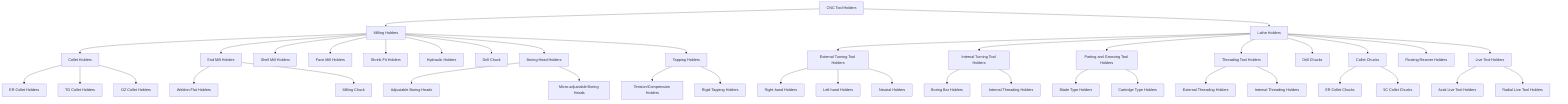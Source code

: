 graph TD
    A[CNC Tool Holders]
    B[Milling Holders]
    C[Lathe Holders]
    
    A --> B
    A --> C
    
    B --> B1[Collet Holders]
    B1 --> B1a[ER Collet Holders]
    B1 --> B1b[TG Collet Holders]
    B1 --> B1c[OZ Collet Holders]
    
    B --> B2[End Mill Holders]
    B2 --> B2a[Weldon Flat Holders]
    B2 --> B2b[Milling Chuck]
    
    B --> B3[Shell Mill Holders]
    B --> B4[Face Mill Holders]
    B --> B5[Shrink Fit Holders]
    B --> B6[Hydraulic Holders]
    B --> B7[Drill Chuck]
    B --> B8[Boring Head Holders]
    B8 --> B8a[Adjustable Boring Heads]
    B8 --> B8b[Micro-adjustable Boring Heads]
    
    B --> B9[Tapping Holders]
    B9 --> B9a[Tension/Compression Holders]
    B9 --> B9b[Rigid Tapping Holders]
    
    C --> C1[External Turning Tool Holders]
    C1 --> C1a[Right-hand Holders]
    C1 --> C1b[Left-hand Holders]
    C1 --> C1c[Neutral Holders]
    
    C --> C2[Internal Turning Tool Holders]
    C2 --> C2a[Boring Bar Holders]
    C2 --> C2b[Internal Threading Holders]
    
    C --> C3[Parting and Grooving Tool Holders]
    C3 --> C3a[Blade Type Holders]
    C3 --> C3b[Cartridge Type Holders]
    
    C --> C4[Threading Tool Holders]
    C4 --> C4a[External Threading Holders]
    C4 --> C4b[Internal Threading Holders]
    
    C --> C5[Drill Chucks]
    C --> C6[Collet Chucks]
    C6 --> C6a[ER Collet Chucks]
    C6 --> C6b[5C Collet Chucks]
    
    C --> C7[Floating Reamer Holders]
    C --> C8[Live Tool Holders]
    C8 --> C8a[Axial Live Tool Holders]
    C8 --> C8b[Radial Live Tool Holders]